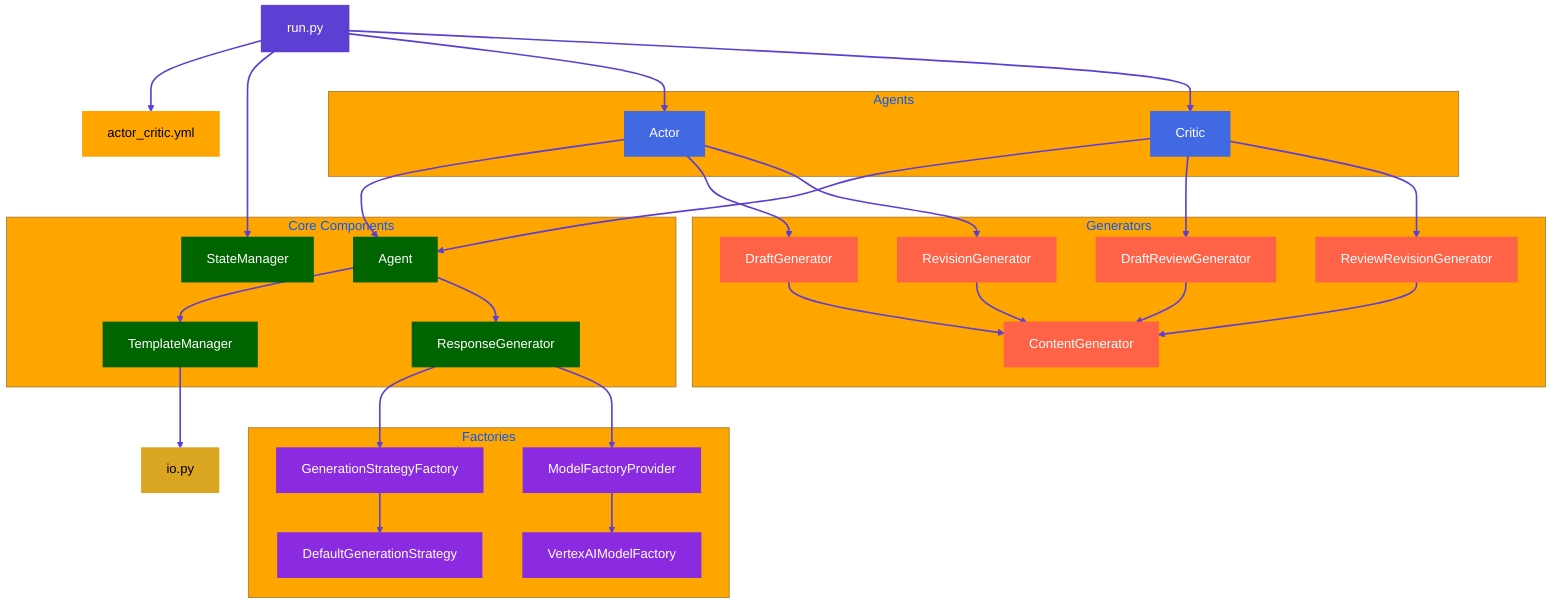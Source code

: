 %%{init: {
  'theme': 'base',
  'themeVariables': {
    'primaryColor': '#5D3FD3',
    'primaryTextColor': '#fff',
    'primaryBorderColor': '#5D3FD3',
    'lineColor': '#5D3FD3',
    'secondaryColor': '#006400',
    'tertiaryColor': '#FFA500'
  }
}}%%

graph TD
    classDef default fill:#f9f9f9,stroke:#333,stroke-width:2px;
    classDef entrypoint fill:#5D3FD3,color:#fff,stroke:#5D3FD3,stroke-width:4px;
    classDef config fill:#FFA500,color:#000,stroke:#FFA500;
    classDef core fill:#006400,color:#fff,stroke:#006400;
    classDef agent fill:#4169E1,color:#fff,stroke:#4169E1;
    classDef generator fill:#FF6347,color:#fff,stroke:#FF6347;
    classDef factory fill:#8A2BE2,color:#fff,stroke:#8A2BE2;
    classDef strategy fill:#20B2AA,color:#fff,stroke:#20B2AA;
    classDef util fill:#DAA520,color:#000,stroke:#DAA520;

    A[run.py] --> B[actor_critic.yml]
    A --> C[StateManager]
    A --> D[Actor]
    A --> E[Critic]
    
    D --> F[Agent]
    E --> F
    
    F --> G[TemplateManager]
    F --> H[ResponseGenerator]
    
    G --> I[io.py]
    H --> J[GenerationStrategyFactory]
    H --> K[ModelFactoryProvider]
    
    J --> L[DefaultGenerationStrategy]
    K --> M[VertexAIModelFactory]
    
    D --> N[DraftGenerator]
    D --> O[RevisionGenerator]
    
    E --> P[DraftReviewGenerator]
    E --> Q[ReviewRevisionGenerator]
    
    N --> R[ContentGenerator]
    O --> R
    P --> R
    Q --> R

    class A entrypoint;
    class B config;
    class C,F,G,H core;
    class D,E agent;
    class I util;
    class J,K,L,M factory;
    class N,O,P,Q,R generator;

    linkStyle default stroke:#5D3FD3,stroke-width:2px;

    subgraph Core Components
        C
        F
        G
        H
    end

    subgraph Agents
        D
        E
    end

    subgraph Generators
        N
        O
        P
        Q
        R
    end

    subgraph Factories
        J
        K
        L
        M
    end